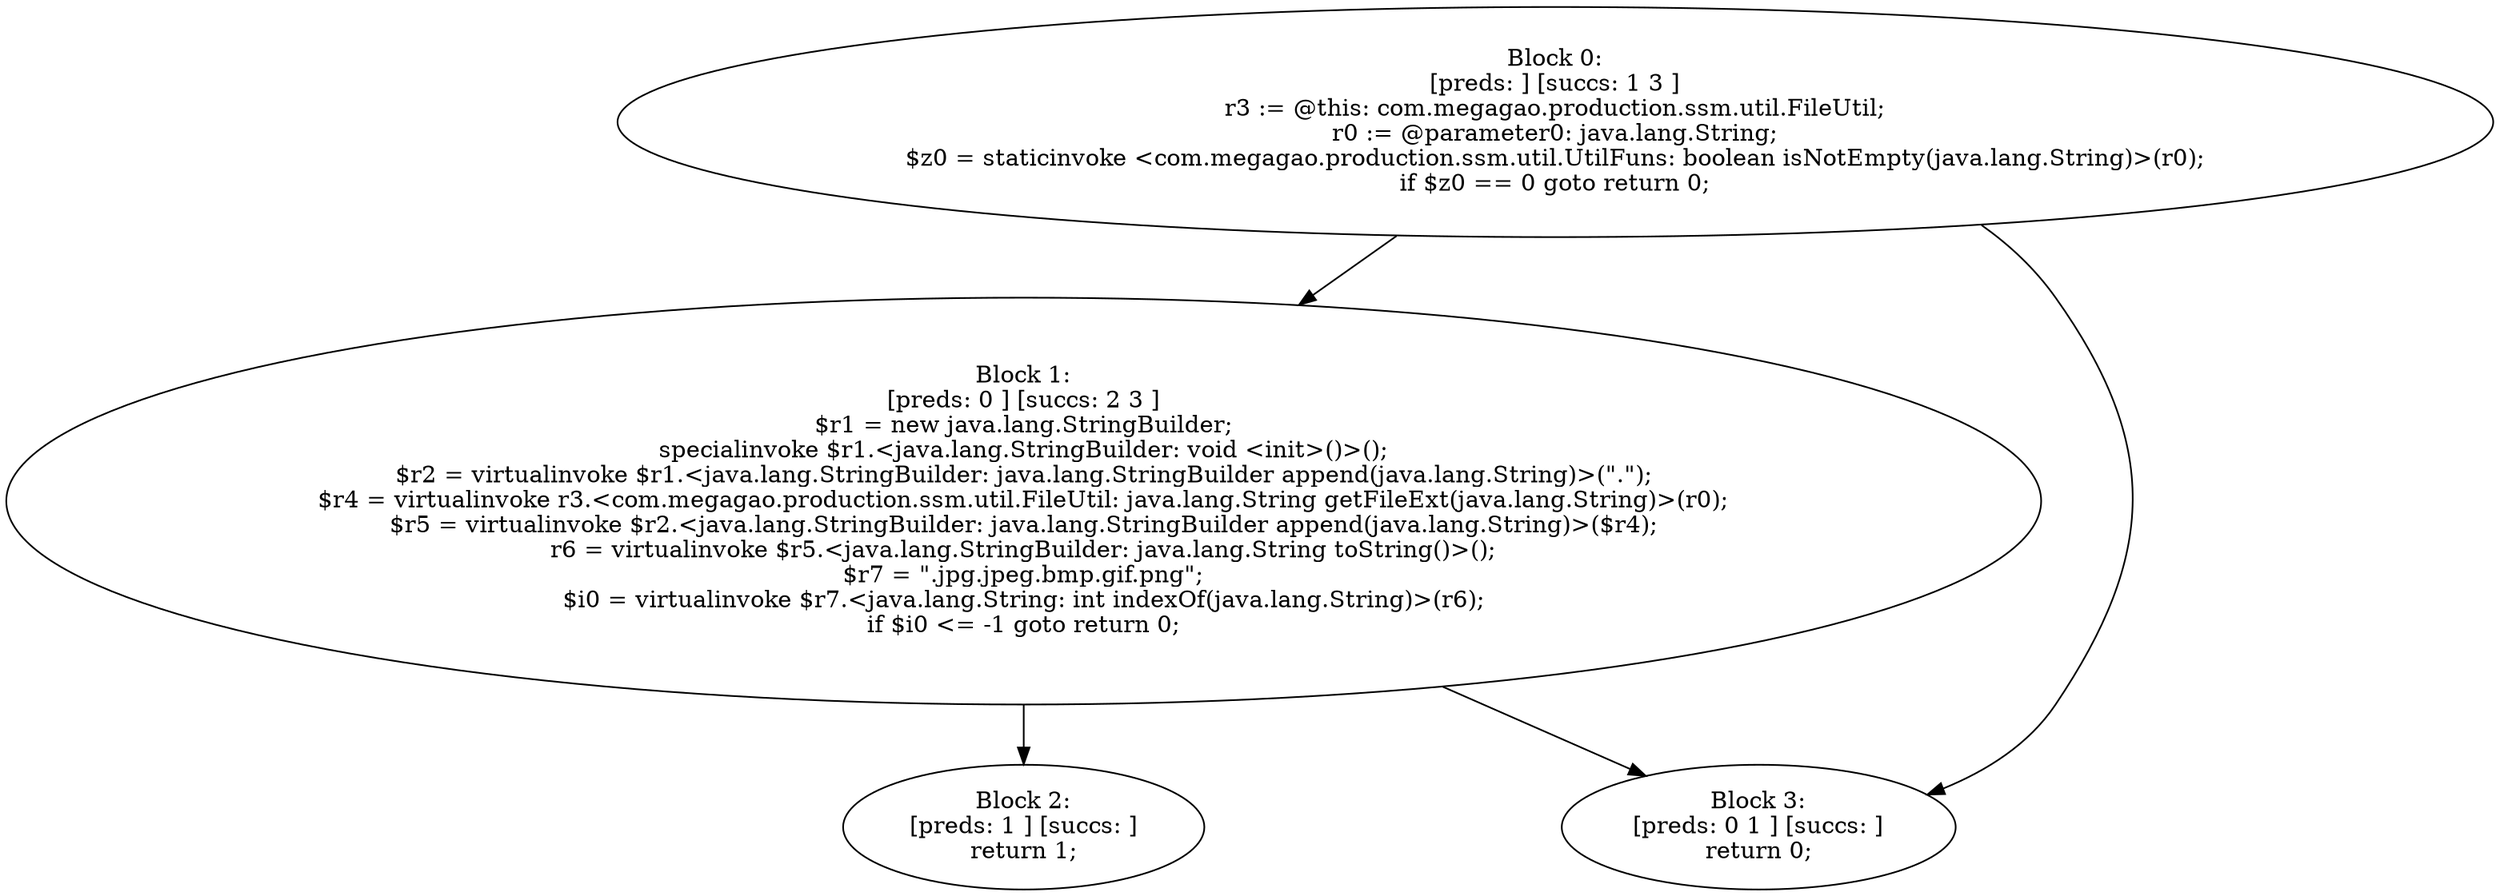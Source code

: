 digraph "unitGraph" {
    "Block 0:
[preds: ] [succs: 1 3 ]
r3 := @this: com.megagao.production.ssm.util.FileUtil;
r0 := @parameter0: java.lang.String;
$z0 = staticinvoke <com.megagao.production.ssm.util.UtilFuns: boolean isNotEmpty(java.lang.String)>(r0);
if $z0 == 0 goto return 0;
"
    "Block 1:
[preds: 0 ] [succs: 2 3 ]
$r1 = new java.lang.StringBuilder;
specialinvoke $r1.<java.lang.StringBuilder: void <init>()>();
$r2 = virtualinvoke $r1.<java.lang.StringBuilder: java.lang.StringBuilder append(java.lang.String)>(\".\");
$r4 = virtualinvoke r3.<com.megagao.production.ssm.util.FileUtil: java.lang.String getFileExt(java.lang.String)>(r0);
$r5 = virtualinvoke $r2.<java.lang.StringBuilder: java.lang.StringBuilder append(java.lang.String)>($r4);
r6 = virtualinvoke $r5.<java.lang.StringBuilder: java.lang.String toString()>();
$r7 = \".jpg.jpeg.bmp.gif.png\";
$i0 = virtualinvoke $r7.<java.lang.String: int indexOf(java.lang.String)>(r6);
if $i0 <= -1 goto return 0;
"
    "Block 2:
[preds: 1 ] [succs: ]
return 1;
"
    "Block 3:
[preds: 0 1 ] [succs: ]
return 0;
"
    "Block 0:
[preds: ] [succs: 1 3 ]
r3 := @this: com.megagao.production.ssm.util.FileUtil;
r0 := @parameter0: java.lang.String;
$z0 = staticinvoke <com.megagao.production.ssm.util.UtilFuns: boolean isNotEmpty(java.lang.String)>(r0);
if $z0 == 0 goto return 0;
"->"Block 1:
[preds: 0 ] [succs: 2 3 ]
$r1 = new java.lang.StringBuilder;
specialinvoke $r1.<java.lang.StringBuilder: void <init>()>();
$r2 = virtualinvoke $r1.<java.lang.StringBuilder: java.lang.StringBuilder append(java.lang.String)>(\".\");
$r4 = virtualinvoke r3.<com.megagao.production.ssm.util.FileUtil: java.lang.String getFileExt(java.lang.String)>(r0);
$r5 = virtualinvoke $r2.<java.lang.StringBuilder: java.lang.StringBuilder append(java.lang.String)>($r4);
r6 = virtualinvoke $r5.<java.lang.StringBuilder: java.lang.String toString()>();
$r7 = \".jpg.jpeg.bmp.gif.png\";
$i0 = virtualinvoke $r7.<java.lang.String: int indexOf(java.lang.String)>(r6);
if $i0 <= -1 goto return 0;
";
    "Block 0:
[preds: ] [succs: 1 3 ]
r3 := @this: com.megagao.production.ssm.util.FileUtil;
r0 := @parameter0: java.lang.String;
$z0 = staticinvoke <com.megagao.production.ssm.util.UtilFuns: boolean isNotEmpty(java.lang.String)>(r0);
if $z0 == 0 goto return 0;
"->"Block 3:
[preds: 0 1 ] [succs: ]
return 0;
";
    "Block 1:
[preds: 0 ] [succs: 2 3 ]
$r1 = new java.lang.StringBuilder;
specialinvoke $r1.<java.lang.StringBuilder: void <init>()>();
$r2 = virtualinvoke $r1.<java.lang.StringBuilder: java.lang.StringBuilder append(java.lang.String)>(\".\");
$r4 = virtualinvoke r3.<com.megagao.production.ssm.util.FileUtil: java.lang.String getFileExt(java.lang.String)>(r0);
$r5 = virtualinvoke $r2.<java.lang.StringBuilder: java.lang.StringBuilder append(java.lang.String)>($r4);
r6 = virtualinvoke $r5.<java.lang.StringBuilder: java.lang.String toString()>();
$r7 = \".jpg.jpeg.bmp.gif.png\";
$i0 = virtualinvoke $r7.<java.lang.String: int indexOf(java.lang.String)>(r6);
if $i0 <= -1 goto return 0;
"->"Block 2:
[preds: 1 ] [succs: ]
return 1;
";
    "Block 1:
[preds: 0 ] [succs: 2 3 ]
$r1 = new java.lang.StringBuilder;
specialinvoke $r1.<java.lang.StringBuilder: void <init>()>();
$r2 = virtualinvoke $r1.<java.lang.StringBuilder: java.lang.StringBuilder append(java.lang.String)>(\".\");
$r4 = virtualinvoke r3.<com.megagao.production.ssm.util.FileUtil: java.lang.String getFileExt(java.lang.String)>(r0);
$r5 = virtualinvoke $r2.<java.lang.StringBuilder: java.lang.StringBuilder append(java.lang.String)>($r4);
r6 = virtualinvoke $r5.<java.lang.StringBuilder: java.lang.String toString()>();
$r7 = \".jpg.jpeg.bmp.gif.png\";
$i0 = virtualinvoke $r7.<java.lang.String: int indexOf(java.lang.String)>(r6);
if $i0 <= -1 goto return 0;
"->"Block 3:
[preds: 0 1 ] [succs: ]
return 0;
";
}
